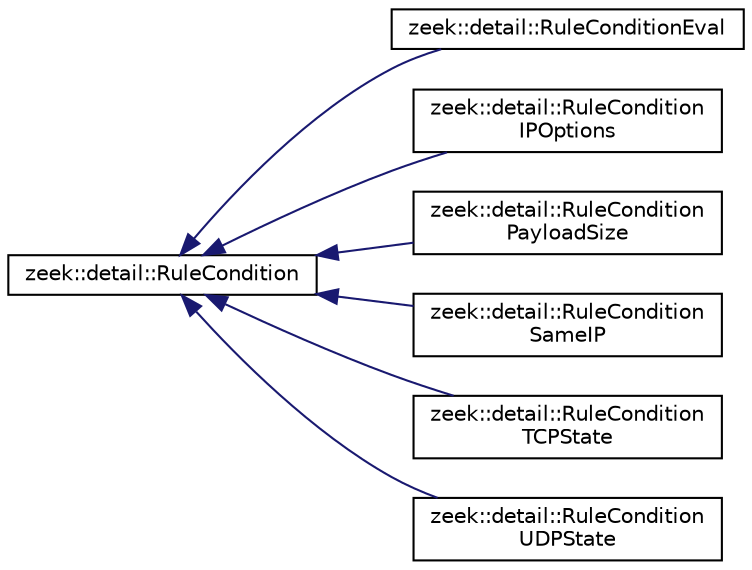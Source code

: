 digraph "Graphical Class Hierarchy"
{
 // LATEX_PDF_SIZE
  edge [fontname="Helvetica",fontsize="10",labelfontname="Helvetica",labelfontsize="10"];
  node [fontname="Helvetica",fontsize="10",shape=record];
  rankdir="LR";
  Node0 [label="zeek::detail::RuleCondition",height=0.2,width=0.4,color="black", fillcolor="white", style="filled",URL="$d1/df4/classzeek_1_1detail_1_1RuleCondition.html",tooltip=" "];
  Node0 -> Node1 [dir="back",color="midnightblue",fontsize="10",style="solid",fontname="Helvetica"];
  Node1 [label="zeek::detail::RuleConditionEval",height=0.2,width=0.4,color="black", fillcolor="white", style="filled",URL="$dd/db8/classzeek_1_1detail_1_1RuleConditionEval.html",tooltip=" "];
  Node0 -> Node2 [dir="back",color="midnightblue",fontsize="10",style="solid",fontname="Helvetica"];
  Node2 [label="zeek::detail::RuleCondition\lIPOptions",height=0.2,width=0.4,color="black", fillcolor="white", style="filled",URL="$dd/d03/classzeek_1_1detail_1_1RuleConditionIPOptions.html",tooltip=" "];
  Node0 -> Node3 [dir="back",color="midnightblue",fontsize="10",style="solid",fontname="Helvetica"];
  Node3 [label="zeek::detail::RuleCondition\lPayloadSize",height=0.2,width=0.4,color="black", fillcolor="white", style="filled",URL="$dc/d38/classzeek_1_1detail_1_1RuleConditionPayloadSize.html",tooltip=" "];
  Node0 -> Node4 [dir="back",color="midnightblue",fontsize="10",style="solid",fontname="Helvetica"];
  Node4 [label="zeek::detail::RuleCondition\lSameIP",height=0.2,width=0.4,color="black", fillcolor="white", style="filled",URL="$db/d43/classzeek_1_1detail_1_1RuleConditionSameIP.html",tooltip=" "];
  Node0 -> Node5 [dir="back",color="midnightblue",fontsize="10",style="solid",fontname="Helvetica"];
  Node5 [label="zeek::detail::RuleCondition\lTCPState",height=0.2,width=0.4,color="black", fillcolor="white", style="filled",URL="$d7/dea/classzeek_1_1detail_1_1RuleConditionTCPState.html",tooltip=" "];
  Node0 -> Node6 [dir="back",color="midnightblue",fontsize="10",style="solid",fontname="Helvetica"];
  Node6 [label="zeek::detail::RuleCondition\lUDPState",height=0.2,width=0.4,color="black", fillcolor="white", style="filled",URL="$df/d23/classzeek_1_1detail_1_1RuleConditionUDPState.html",tooltip=" "];
}
